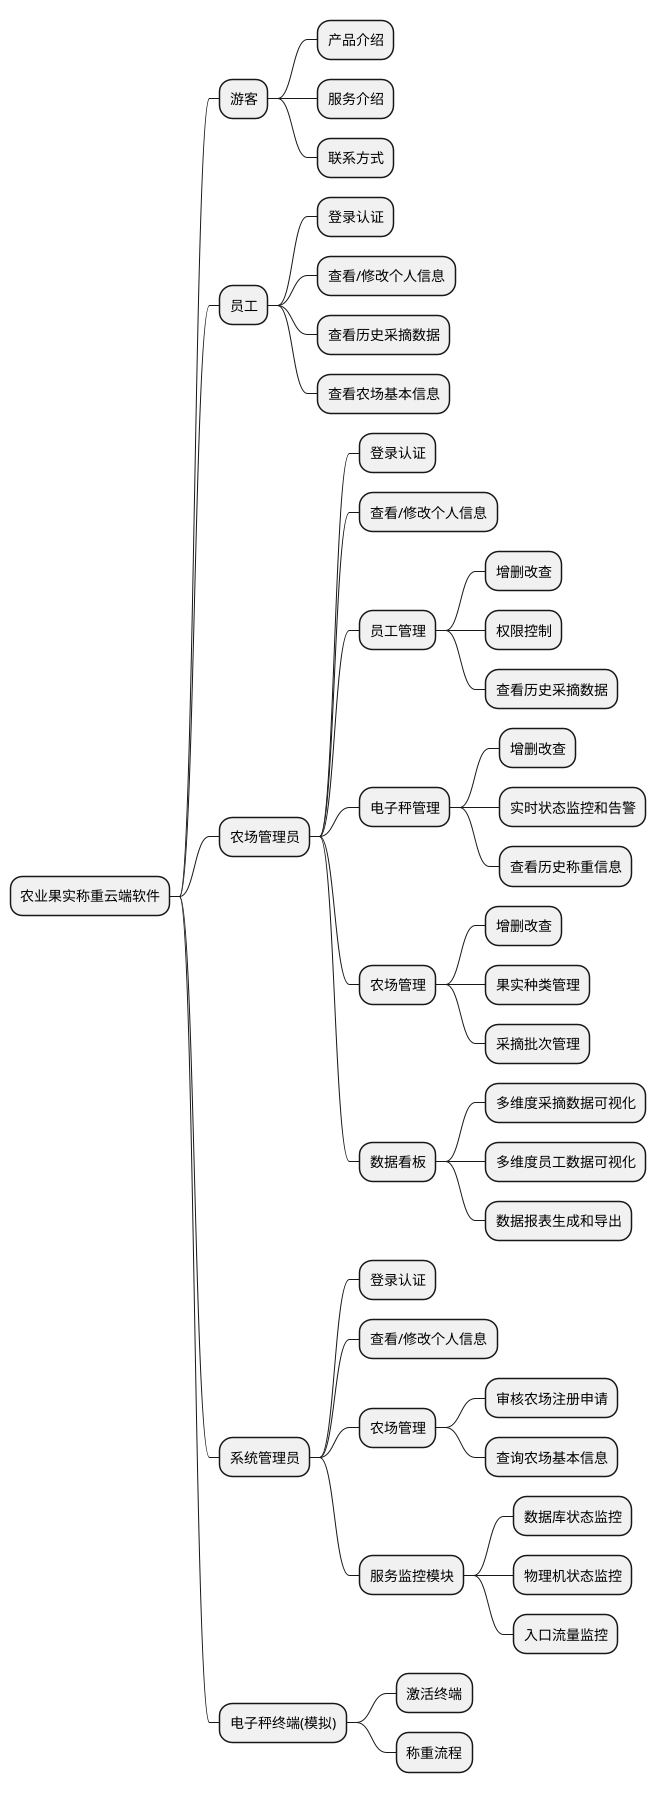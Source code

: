 @startmindmap 农业果实称重云端软件
* 农业果实称重云端软件
    * 游客
        * 产品介绍
        * 服务介绍
        * 联系方式
    * 员工
        * 登录认证
        * 查看/修改个人信息
        * 查看历史采摘数据
        * 查看农场基本信息
    * 农场管理员
        * 登录认证
        * 查看/修改个人信息
        * 员工管理
            * 增删改查
            * 权限控制
            * 查看历史采摘数据
        * 电子秤管理
            * 增删改查
            * 实时状态监控和告警
            * 查看历史称重信息
        * 农场管理
            * 增删改查
            * 果实种类管理
            * 采摘批次管理
        * 数据看板
            * 多维度采摘数据可视化
            * 多维度员工数据可视化
            * 数据报表生成和导出
    * 系统管理员
        * 登录认证
        * 查看/修改个人信息
        * 农场管理
            * 审核农场注册申请
            * 查询农场基本信息
        * 服务监控模块
            * 数据库状态监控
            * 物理机状态监控
            * 入口流量监控
    * 电子秤终端(模拟)
        * 激活终端
        * 称重流程
@endmindmap